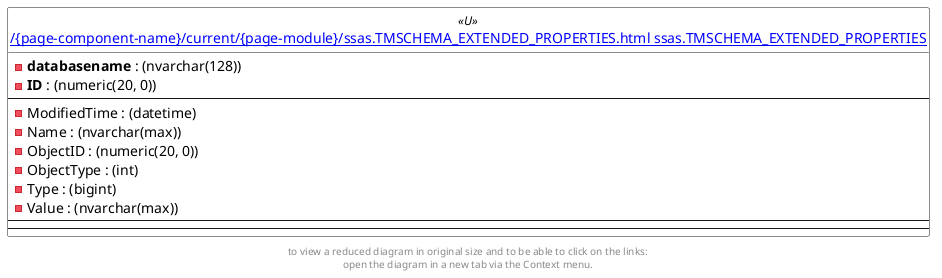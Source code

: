 @startuml
left to right direction
'top to bottom direction
hide circle
'avoide "." issues:
set namespaceSeparator none


skinparam class {
  BackgroundColor White
  BackgroundColor<<FN>> Yellow
  BackgroundColor<<FS>> Yellow
  BackgroundColor<<FT>> LightGray
  BackgroundColor<<IF>> Yellow
  BackgroundColor<<IS>> Yellow
  BackgroundColor<<P>> Aqua
  BackgroundColor<<PC>> Aqua
  BackgroundColor<<SN>> Yellow
  BackgroundColor<<SO>> SlateBlue
  BackgroundColor<<TF>> LightGray
  BackgroundColor<<TR>> Tomato
  BackgroundColor<<U>> White
  BackgroundColor<<V>> WhiteSmoke
  BackgroundColor<<X>> Aqua
}


entity "[[{site-url}/{page-component-name}/current/{page-module}/ssas.TMSCHEMA_EXTENDED_PROPERTIES.html ssas.TMSCHEMA_EXTENDED_PROPERTIES]]" as ssas.TMSCHEMA_EXTENDED_PROPERTIES << U >> {
  - **databasename** : (nvarchar(128))
  - **ID** : (numeric(20, 0))
  --
  - ModifiedTime : (datetime)
  - Name : (nvarchar(max))
  - ObjectID : (numeric(20, 0))
  - ObjectType : (int)
  - Type : (bigint)
  - Value : (nvarchar(max))
  --
  --
}



footer
to view a reduced diagram in original size and to be able to click on the links:
open the diagram in a new tab via the Context menu.
end footer

@enduml

